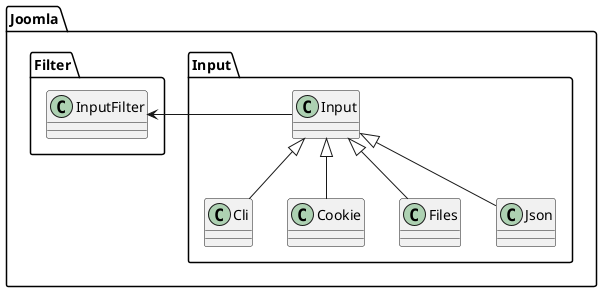 @startuml
namespace Joomla.Input {
    class Input
    Input -> Joomla.Filter.InputFilter

    class Cli extends Input

    class Cookie extends Input

    class Files extends Input

    class Json extends Input
}
@enduml
